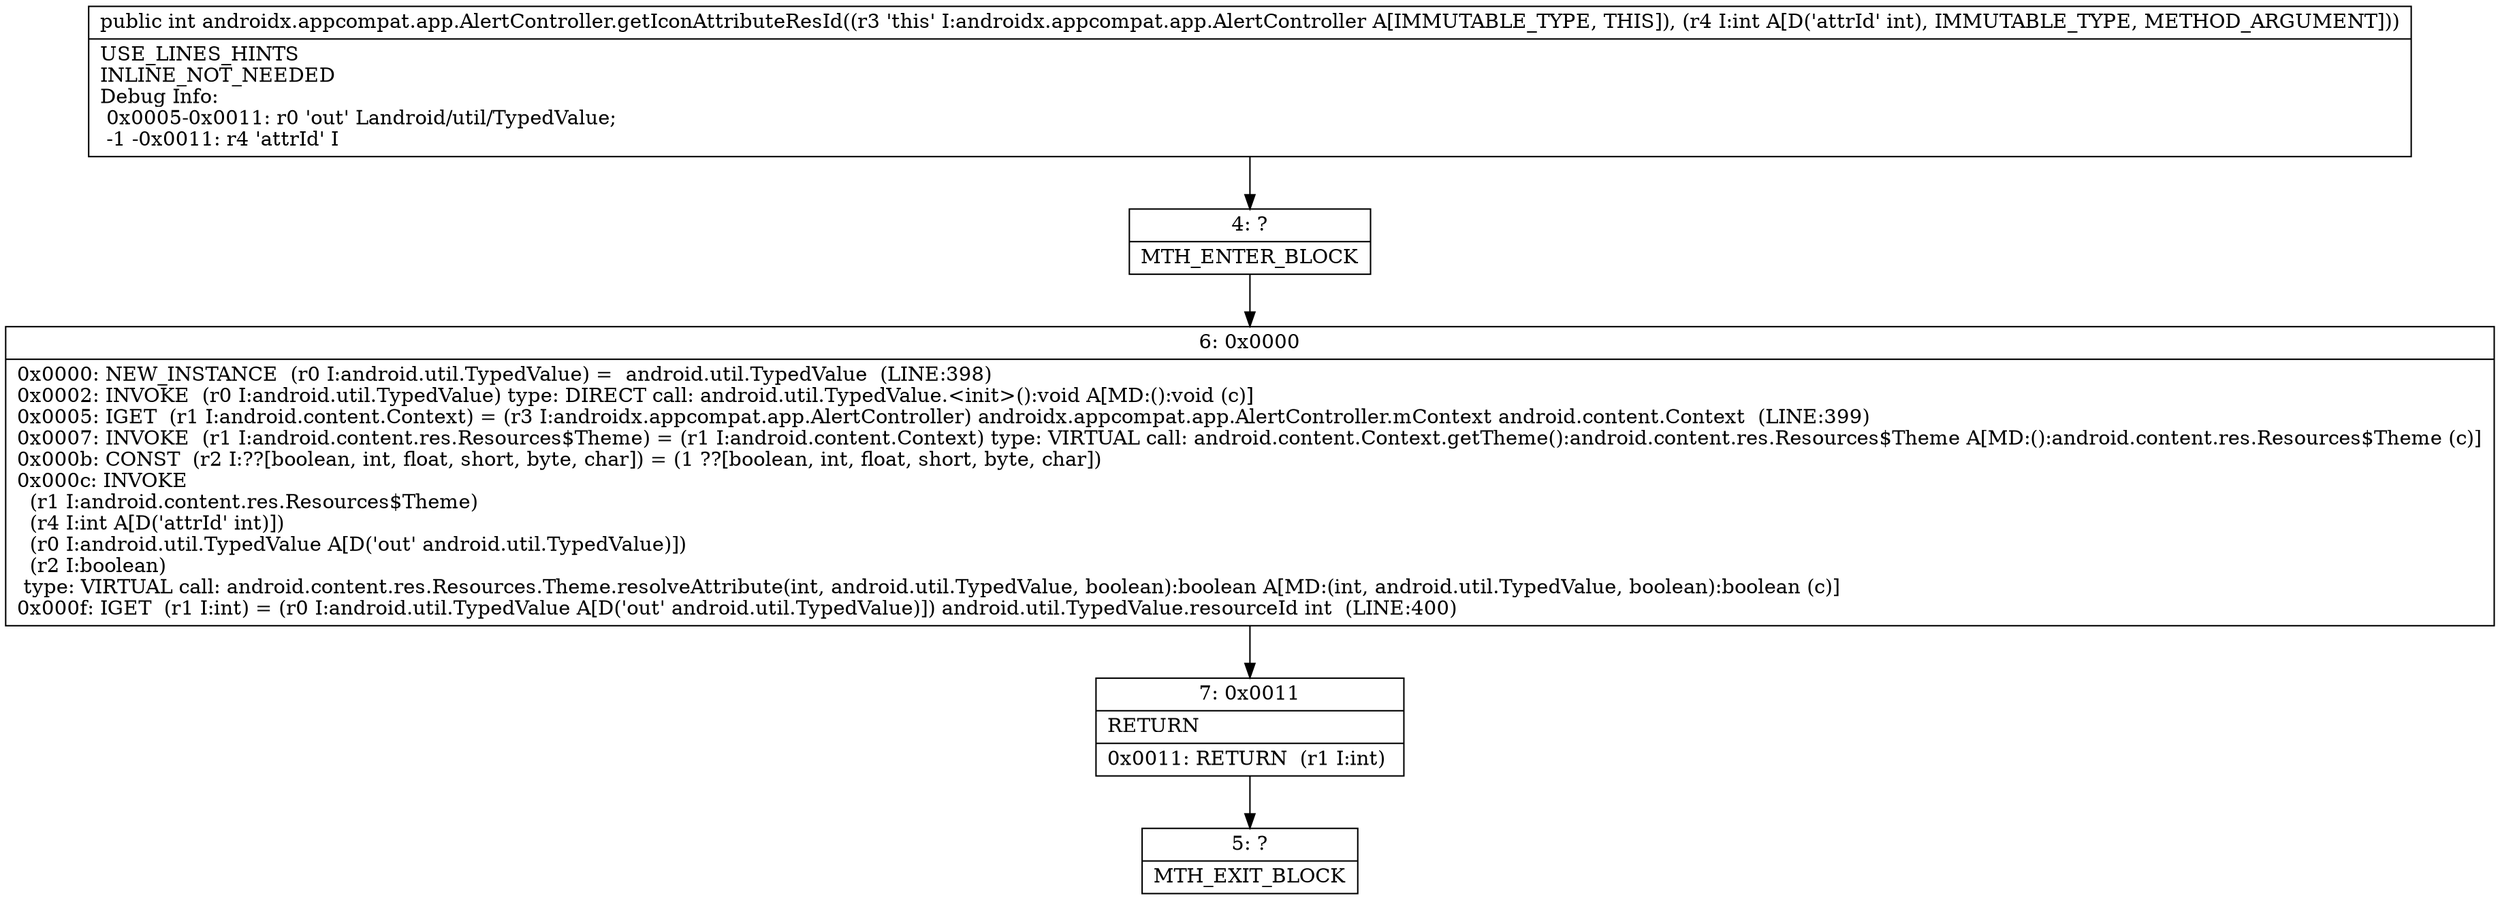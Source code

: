 digraph "CFG forandroidx.appcompat.app.AlertController.getIconAttributeResId(I)I" {
Node_4 [shape=record,label="{4\:\ ?|MTH_ENTER_BLOCK\l}"];
Node_6 [shape=record,label="{6\:\ 0x0000|0x0000: NEW_INSTANCE  (r0 I:android.util.TypedValue) =  android.util.TypedValue  (LINE:398)\l0x0002: INVOKE  (r0 I:android.util.TypedValue) type: DIRECT call: android.util.TypedValue.\<init\>():void A[MD:():void (c)]\l0x0005: IGET  (r1 I:android.content.Context) = (r3 I:androidx.appcompat.app.AlertController) androidx.appcompat.app.AlertController.mContext android.content.Context  (LINE:399)\l0x0007: INVOKE  (r1 I:android.content.res.Resources$Theme) = (r1 I:android.content.Context) type: VIRTUAL call: android.content.Context.getTheme():android.content.res.Resources$Theme A[MD:():android.content.res.Resources$Theme (c)]\l0x000b: CONST  (r2 I:??[boolean, int, float, short, byte, char]) = (1 ??[boolean, int, float, short, byte, char]) \l0x000c: INVOKE  \l  (r1 I:android.content.res.Resources$Theme)\l  (r4 I:int A[D('attrId' int)])\l  (r0 I:android.util.TypedValue A[D('out' android.util.TypedValue)])\l  (r2 I:boolean)\l type: VIRTUAL call: android.content.res.Resources.Theme.resolveAttribute(int, android.util.TypedValue, boolean):boolean A[MD:(int, android.util.TypedValue, boolean):boolean (c)]\l0x000f: IGET  (r1 I:int) = (r0 I:android.util.TypedValue A[D('out' android.util.TypedValue)]) android.util.TypedValue.resourceId int  (LINE:400)\l}"];
Node_7 [shape=record,label="{7\:\ 0x0011|RETURN\l|0x0011: RETURN  (r1 I:int) \l}"];
Node_5 [shape=record,label="{5\:\ ?|MTH_EXIT_BLOCK\l}"];
MethodNode[shape=record,label="{public int androidx.appcompat.app.AlertController.getIconAttributeResId((r3 'this' I:androidx.appcompat.app.AlertController A[IMMUTABLE_TYPE, THIS]), (r4 I:int A[D('attrId' int), IMMUTABLE_TYPE, METHOD_ARGUMENT]))  | USE_LINES_HINTS\lINLINE_NOT_NEEDED\lDebug Info:\l  0x0005\-0x0011: r0 'out' Landroid\/util\/TypedValue;\l  \-1 \-0x0011: r4 'attrId' I\l}"];
MethodNode -> Node_4;Node_4 -> Node_6;
Node_6 -> Node_7;
Node_7 -> Node_5;
}

